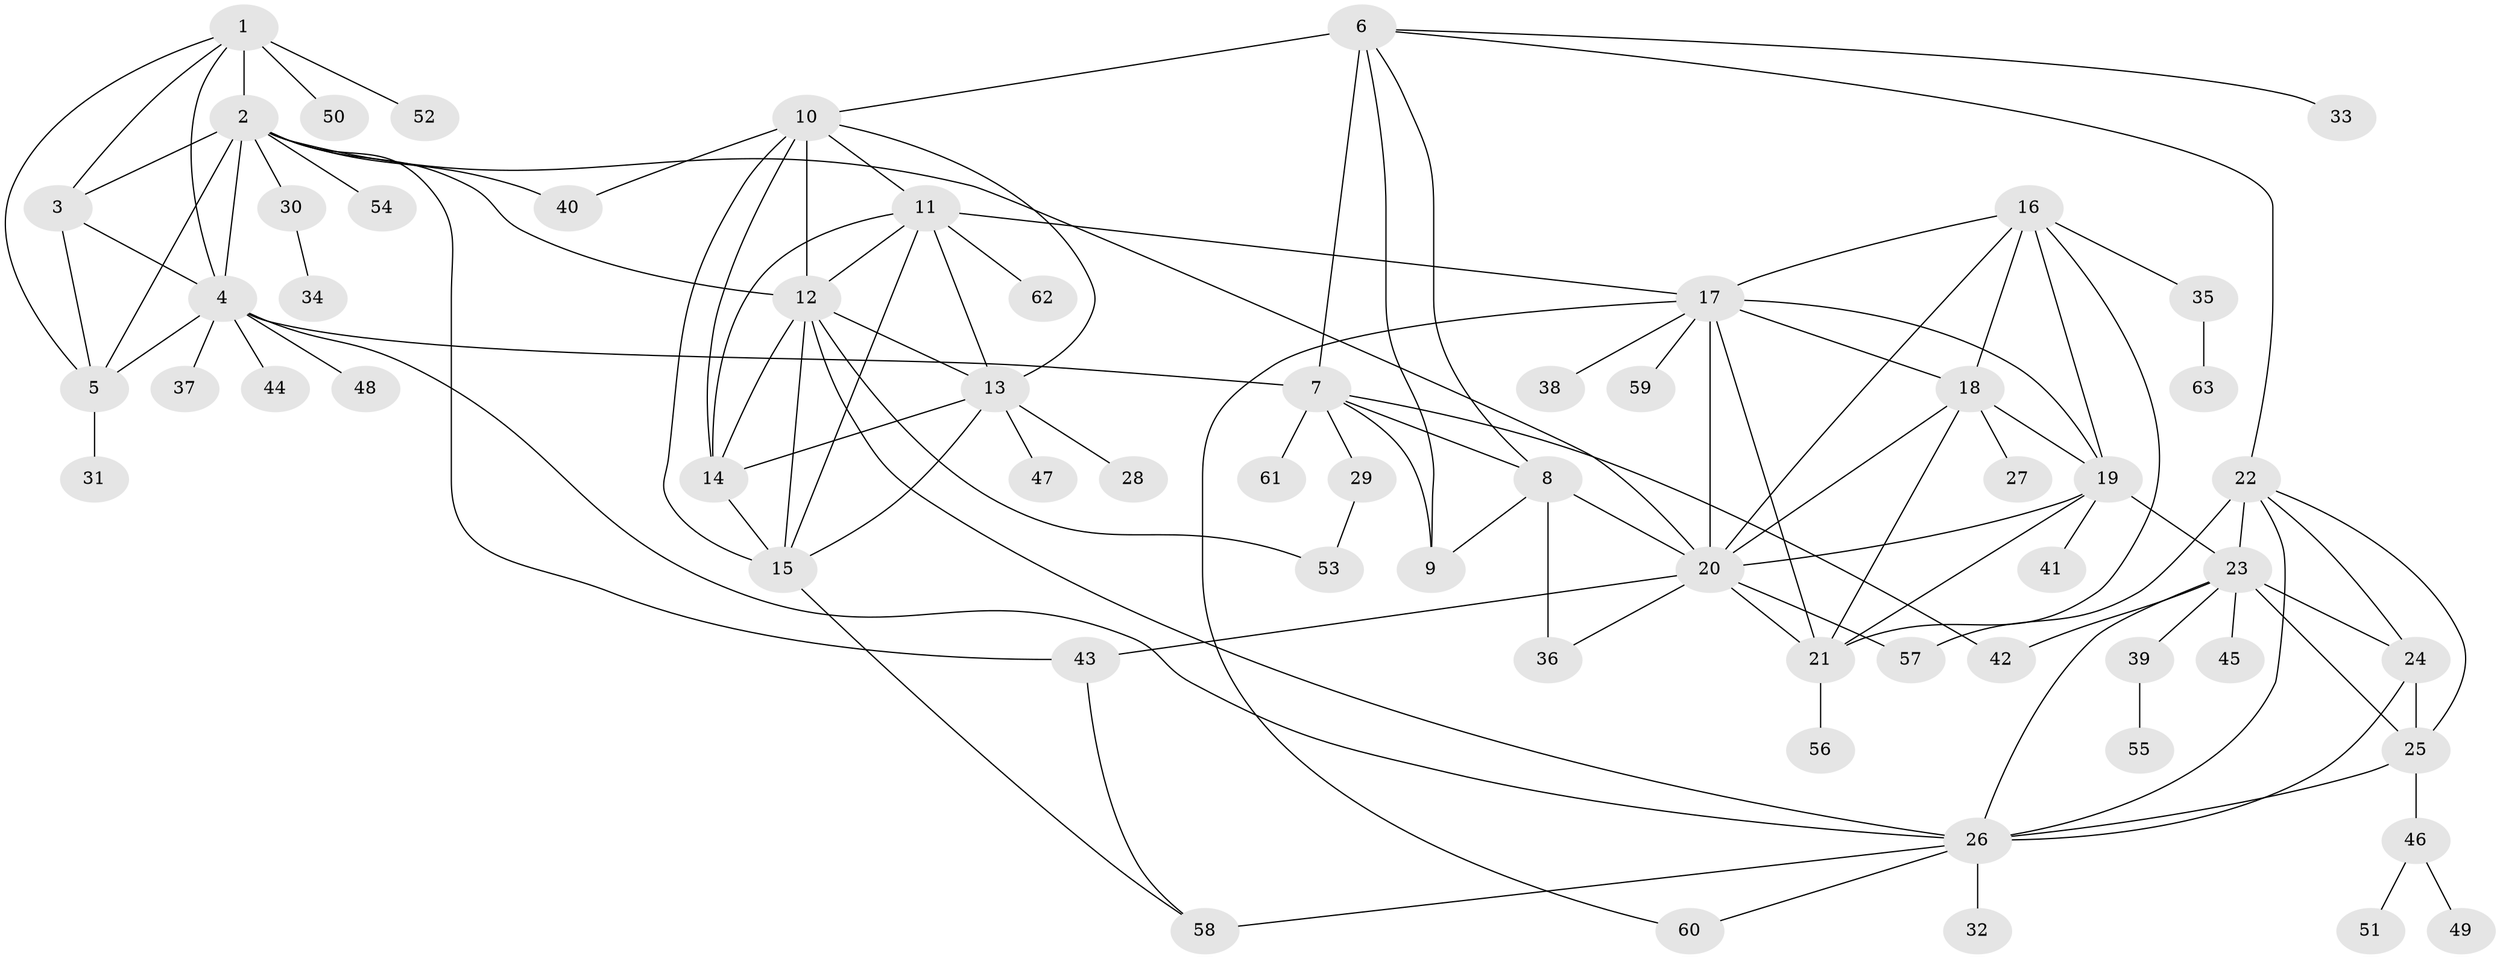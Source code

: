 // original degree distribution, {9: 0.024, 11: 0.024, 6: 0.04, 5: 0.016, 8: 0.064, 7: 0.04, 14: 0.008, 10: 0.016, 16: 0.008, 1: 0.536, 2: 0.176, 3: 0.032, 4: 0.016}
// Generated by graph-tools (version 1.1) at 2025/52/03/04/25 22:52:20]
// undirected, 63 vertices, 112 edges
graph export_dot {
  node [color=gray90,style=filled];
  1;
  2;
  3;
  4;
  5;
  6;
  7;
  8;
  9;
  10;
  11;
  12;
  13;
  14;
  15;
  16;
  17;
  18;
  19;
  20;
  21;
  22;
  23;
  24;
  25;
  26;
  27;
  28;
  29;
  30;
  31;
  32;
  33;
  34;
  35;
  36;
  37;
  38;
  39;
  40;
  41;
  42;
  43;
  44;
  45;
  46;
  47;
  48;
  49;
  50;
  51;
  52;
  53;
  54;
  55;
  56;
  57;
  58;
  59;
  60;
  61;
  62;
  63;
  1 -- 2 [weight=2.0];
  1 -- 3 [weight=1.0];
  1 -- 4 [weight=1.0];
  1 -- 5 [weight=1.0];
  1 -- 50 [weight=1.0];
  1 -- 52 [weight=2.0];
  2 -- 3 [weight=2.0];
  2 -- 4 [weight=2.0];
  2 -- 5 [weight=2.0];
  2 -- 12 [weight=1.0];
  2 -- 20 [weight=1.0];
  2 -- 30 [weight=1.0];
  2 -- 40 [weight=1.0];
  2 -- 43 [weight=1.0];
  2 -- 54 [weight=1.0];
  3 -- 4 [weight=1.0];
  3 -- 5 [weight=1.0];
  4 -- 5 [weight=1.0];
  4 -- 7 [weight=1.0];
  4 -- 26 [weight=1.0];
  4 -- 37 [weight=1.0];
  4 -- 44 [weight=1.0];
  4 -- 48 [weight=1.0];
  5 -- 31 [weight=2.0];
  6 -- 7 [weight=3.0];
  6 -- 8 [weight=1.0];
  6 -- 9 [weight=1.0];
  6 -- 10 [weight=1.0];
  6 -- 22 [weight=1.0];
  6 -- 33 [weight=1.0];
  7 -- 8 [weight=3.0];
  7 -- 9 [weight=3.0];
  7 -- 29 [weight=1.0];
  7 -- 42 [weight=1.0];
  7 -- 61 [weight=1.0];
  8 -- 9 [weight=1.0];
  8 -- 20 [weight=1.0];
  8 -- 36 [weight=4.0];
  10 -- 11 [weight=1.0];
  10 -- 12 [weight=1.0];
  10 -- 13 [weight=1.0];
  10 -- 14 [weight=1.0];
  10 -- 15 [weight=1.0];
  10 -- 40 [weight=1.0];
  11 -- 12 [weight=1.0];
  11 -- 13 [weight=1.0];
  11 -- 14 [weight=1.0];
  11 -- 15 [weight=1.0];
  11 -- 17 [weight=1.0];
  11 -- 62 [weight=1.0];
  12 -- 13 [weight=1.0];
  12 -- 14 [weight=1.0];
  12 -- 15 [weight=2.0];
  12 -- 26 [weight=1.0];
  12 -- 53 [weight=1.0];
  13 -- 14 [weight=1.0];
  13 -- 15 [weight=1.0];
  13 -- 28 [weight=1.0];
  13 -- 47 [weight=1.0];
  14 -- 15 [weight=1.0];
  15 -- 58 [weight=1.0];
  16 -- 17 [weight=1.0];
  16 -- 18 [weight=1.0];
  16 -- 19 [weight=1.0];
  16 -- 20 [weight=1.0];
  16 -- 21 [weight=1.0];
  16 -- 35 [weight=1.0];
  17 -- 18 [weight=1.0];
  17 -- 19 [weight=1.0];
  17 -- 20 [weight=5.0];
  17 -- 21 [weight=1.0];
  17 -- 38 [weight=1.0];
  17 -- 59 [weight=1.0];
  17 -- 60 [weight=1.0];
  18 -- 19 [weight=1.0];
  18 -- 20 [weight=1.0];
  18 -- 21 [weight=1.0];
  18 -- 27 [weight=2.0];
  19 -- 20 [weight=1.0];
  19 -- 21 [weight=1.0];
  19 -- 23 [weight=1.0];
  19 -- 41 [weight=2.0];
  20 -- 21 [weight=1.0];
  20 -- 36 [weight=1.0];
  20 -- 43 [weight=2.0];
  20 -- 57 [weight=1.0];
  21 -- 56 [weight=1.0];
  22 -- 23 [weight=2.0];
  22 -- 24 [weight=1.0];
  22 -- 25 [weight=1.0];
  22 -- 26 [weight=1.0];
  22 -- 57 [weight=3.0];
  23 -- 24 [weight=2.0];
  23 -- 25 [weight=2.0];
  23 -- 26 [weight=2.0];
  23 -- 39 [weight=1.0];
  23 -- 42 [weight=1.0];
  23 -- 45 [weight=1.0];
  24 -- 25 [weight=1.0];
  24 -- 26 [weight=1.0];
  25 -- 26 [weight=1.0];
  25 -- 46 [weight=1.0];
  26 -- 32 [weight=5.0];
  26 -- 58 [weight=2.0];
  26 -- 60 [weight=1.0];
  29 -- 53 [weight=1.0];
  30 -- 34 [weight=1.0];
  35 -- 63 [weight=1.0];
  39 -- 55 [weight=1.0];
  43 -- 58 [weight=1.0];
  46 -- 49 [weight=1.0];
  46 -- 51 [weight=1.0];
}
